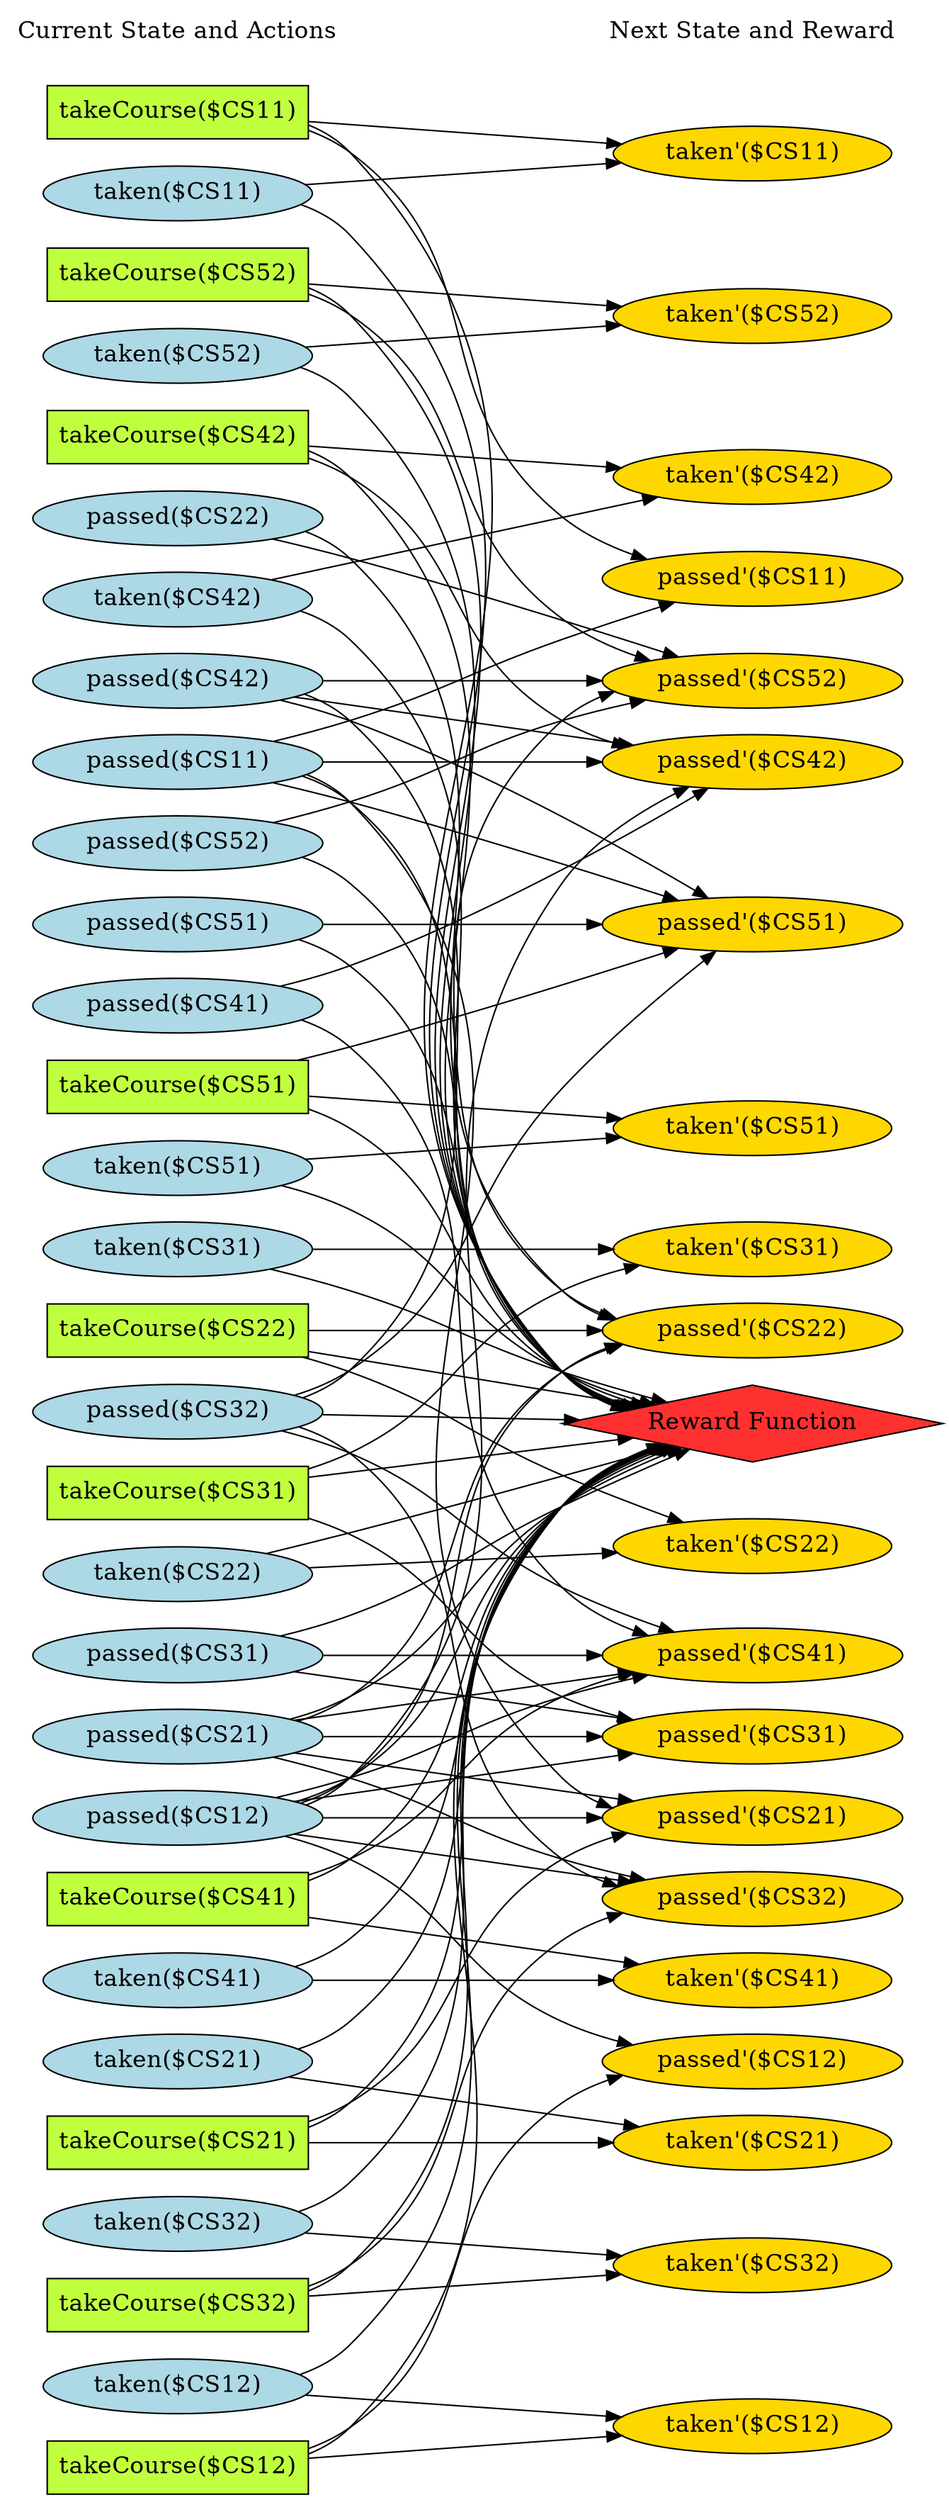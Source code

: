 digraph G {
	graph [bb="0,0,579,1667",
		fontname=Helvetica,
		fontsize=16,
		rankdir=LR,
		ranksep=2.00,
		ratio=auto,
		size=600
	];
	node [fontsize=16,
		label="\N"
	];
	{
		graph [rank=same];
		"taken($CS42)"		 [color=black,
			fillcolor=lightblue,
			height=0.51069,
			pos="90.5,1270",
			shape=ellipse,
			style=filled,
			width=2.082];
		"takeCourse($CS11)"		 [color=black,
			fillcolor=olivedrab1,
			height=0.5,
			pos="90.5,1595",
			shape=box,
			style=filled,
			width=1.9861];
		"takeCourse($CS51)"		 [color=black,
			fillcolor=olivedrab1,
			height=0.5,
			pos="90.5,941",
			shape=box,
			style=filled,
			width=1.9861];
		"taken($CS22)"		 [color=black,
			fillcolor=lightblue,
			height=0.51069,
			pos="90.5,616",
			shape=ellipse,
			style=filled,
			width=2.082];
		"takeCourse($CS31)"		 [color=black,
			fillcolor=olivedrab1,
			height=0.5,
			pos="90.5,670",
			shape=box,
			style=filled,
			width=1.9861];
		"passed($CS22)"		 [color=black,
			fillcolor=lightblue,
			height=0.51069,
			pos="90.5,1325",
			shape=ellipse,
			style=filled,
			width=2.2195];
		"passed($CS42)"		 [color=black,
			fillcolor=lightblue,
			height=0.51069,
			pos="90.5,1215",
			shape=ellipse,
			style=filled,
			width=2.2195];
		"taken($CS31)"		 [color=black,
			fillcolor=lightblue,
			height=0.51069,
			pos="90.5,832",
			shape=ellipse,
			style=filled,
			width=2.082];
		"passed($CS51)"		 [color=black,
			fillcolor=lightblue,
			height=0.51069,
			pos="90.5,1050",
			shape=ellipse,
			style=filled,
			width=2.2195];
		"taken($CS51)"		 [color=black,
			fillcolor=lightblue,
			height=0.51069,
			pos="90.5,887",
			shape=ellipse,
			style=filled,
			width=2.082];
		"takeCourse($CS12)"		 [color=black,
			fillcolor=olivedrab1,
			height=0.5,
			pos="90.5,18",
			shape=box,
			style=filled,
			width=1.9861];
		"takeCourse($CS52)"		 [color=black,
			fillcolor=olivedrab1,
			height=0.5,
			pos="90.5,1487",
			shape=box,
			style=filled,
			width=1.9861];
		"takeCourse($CS32)"		 [color=black,
			fillcolor=olivedrab1,
			height=0.5,
			pos="90.5,126",
			shape=box,
			style=filled,
			width=1.9861];
		"taken($CS11)"		 [color=black,
			fillcolor=lightblue,
			height=0.51069,
			pos="90.5,1541",
			shape=ellipse,
			style=filled,
			width=2.082];
		"passed($CS11)"		 [color=black,
			fillcolor=lightblue,
			height=0.51069,
			pos="90.5,1160",
			shape=ellipse,
			style=filled,
			width=2.2195];
		"passed($CS31)"		 [color=black,
			fillcolor=lightblue,
			height=0.51069,
			pos="90.5,561",
			shape=ellipse,
			style=filled,
			width=2.2195];
		"passed($CS52)"		 [color=black,
			fillcolor=lightblue,
			height=0.51069,
			pos="90.5,1105",
			shape=ellipse,
			style=filled,
			width=2.2195];
		"taken($CS52)"		 [color=black,
			fillcolor=lightblue,
			height=0.51069,
			pos="90.5,1433",
			shape=ellipse,
			style=filled,
			width=2.082];
		"Current State and Actions"		 [color=black,
			fillcolor=white,
			height=0.5,
			pos="90.5,1649",
			shape=plaintext,
			style=bold,
			width=2.5139];
		"takeCourse($CS41)"		 [color=black,
			fillcolor=olivedrab1,
			height=0.5,
			pos="90.5,397",
			shape=box,
			style=filled,
			width=1.9861];
		"taken($CS12)"		 [color=black,
			fillcolor=lightblue,
			height=0.51069,
			pos="90.5,72",
			shape=ellipse,
			style=filled,
			width=2.082];
		"takeCourse($CS21)"		 [color=black,
			fillcolor=olivedrab1,
			height=0.5,
			pos="90.5,234",
			shape=box,
			style=filled,
			width=1.9861];
		"taken($CS32)"		 [color=black,
			fillcolor=lightblue,
			height=0.51069,
			pos="90.5,180",
			shape=ellipse,
			style=filled,
			width=2.082];
		"passed($CS12)"		 [color=black,
			fillcolor=lightblue,
			height=0.51069,
			pos="90.5,451",
			shape=ellipse,
			style=filled,
			width=2.2195];
		"passed($CS32)"		 [color=black,
			fillcolor=lightblue,
			height=0.51069,
			pos="90.5,724",
			shape=ellipse,
			style=filled,
			width=2.2195];
		"passed($CS41)"		 [color=black,
			fillcolor=lightblue,
			height=0.51069,
			pos="90.5,995",
			shape=ellipse,
			style=filled,
			width=2.2195];
		"taken($CS41)"		 [color=black,
			fillcolor=lightblue,
			height=0.51069,
			pos="90.5,343",
			shape=ellipse,
			style=filled,
			width=2.082];
		"takeCourse($CS22)"		 [color=black,
			fillcolor=olivedrab1,
			height=0.5,
			pos="90.5,778",
			shape=box,
			style=filled,
			width=1.9861];
		"takeCourse($CS42)"		 [color=black,
			fillcolor=olivedrab1,
			height=0.5,
			pos="90.5,1379",
			shape=box,
			style=filled,
			width=1.9861];
		"taken($CS21)"		 [color=black,
			fillcolor=lightblue,
			height=0.51069,
			pos="90.5,288",
			shape=ellipse,
			style=filled,
			width=2.082];
		"passed($CS21)"		 [color=black,
			fillcolor=lightblue,
			height=0.51069,
			pos="90.5,506",
			shape=ellipse,
			style=filled,
			width=2.2195];
	}
	{
		graph [rank=same];
		"taken'($CS42)"		 [color=black,
			fillcolor=gold1,
			height=0.51069,
			pos="452,1364",
			shape=ellipse,
			style=filled,
			width=2.141];
		"taken'($CS22)"		 [color=black,
			fillcolor=gold1,
			height=0.51069,
			pos="452,651",
			shape=ellipse,
			style=filled,
			width=2.141];
		"passed'($CS42)"		 [color=black,
			fillcolor=gold1,
			height=0.51069,
			pos="452,1160",
			shape=ellipse,
			style=filled,
			width=2.2785];
		"taken'($CS41)"		 [color=black,
			fillcolor=gold1,
			height=0.51069,
			pos="452,351",
			shape=ellipse,
			style=filled,
			width=2.141];
		"Next State and Reward"		 [color=black,
			fillcolor=white,
			height=0.5,
			pos="452,1649",
			shape=plaintext,
			style=bold,
			width=2.25];
		"Reward Function"		 [color=black,
			fillcolor=firebrick1,
			height=0.72222,
			pos="452,715",
			shape=diamond,
			style=filled,
			width=3.5278];
		"passed'($CS22)"		 [color=black,
			fillcolor=gold1,
			height=0.51069,
			pos="452,777",
			shape=ellipse,
			style=filled,
			width=2.2785];
		"taken'($CS21)"		 [color=black,
			fillcolor=gold1,
			height=0.51069,
			pos="452,235",
			shape=ellipse,
			style=filled,
			width=2.141];
		"passed'($CS41)"		 [color=black,
			fillcolor=gold1,
			height=0.51069,
			pos="452,579",
			shape=ellipse,
			style=filled,
			width=2.2785];
		"taken'($CS52)"		 [color=black,
			fillcolor=gold1,
			height=0.51069,
			pos="452,1459",
			shape=ellipse,
			style=filled,
			width=2.141];
		"passed'($CS21)"		 [color=black,
			fillcolor=gold1,
			height=0.51069,
			pos="452,469",
			shape=ellipse,
			style=filled,
			width=2.2785];
		"taken'($CS32)"		 [color=black,
			fillcolor=gold1,
			height=0.51069,
			pos="452,152",
			shape=ellipse,
			style=filled,
			width=2.141];
		"taken'($CS12)"		 [color=black,
			fillcolor=gold1,
			height=0.51069,
			pos="452,44",
			shape=ellipse,
			style=filled,
			width=2.141];
		"passed'($CS52)"		 [color=black,
			fillcolor=gold1,
			height=0.51069,
			pos="452,1215",
			shape=ellipse,
			style=filled,
			width=2.2785];
		"taken'($CS51)"		 [color=black,
			fillcolor=gold1,
			height=0.51069,
			pos="452,914",
			shape=ellipse,
			style=filled,
			width=2.141];
		"passed'($CS12)"		 [color=black,
			fillcolor=gold1,
			height=0.51069,
			pos="452,292",
			shape=ellipse,
			style=filled,
			width=2.2785];
		"passed'($CS32)"		 [color=black,
			fillcolor=gold1,
			height=0.51069,
			pos="452,414",
			shape=ellipse,
			style=filled,
			width=2.2785];
		"taken'($CS31)"		 [color=black,
			fillcolor=gold1,
			height=0.51069,
			pos="452,832",
			shape=ellipse,
			style=filled,
			width=2.141];
		"taken'($CS11)"		 [color=black,
			fillcolor=gold1,
			height=0.51069,
			pos="452,1568",
			shape=ellipse,
			style=filled,
			width=2.141];
		"passed'($CS31)"		 [color=black,
			fillcolor=gold1,
			height=0.51069,
			pos="452,524",
			shape=ellipse,
			style=filled,
			width=2.2785];
		"passed'($CS51)"		 [color=black,
			fillcolor=gold1,
			height=0.51069,
			pos="452,1050",
			shape=ellipse,
			style=filled,
			width=2.2785];
		"passed'($CS11)"		 [color=black,
			fillcolor=gold1,
			height=0.51069,
			pos="452,1283",
			shape=ellipse,
			style=filled,
			width=2.2785];
	}
	"taken($CS42)" -> "taken'($CS42)"	 [color=black,
		pos="e,399.47,1350.5 142.63,1283.4 207.66,1300.4 319.88,1329.7 389.51,1347.9",
		style=solid];
	"taken($CS42)" -> "Reward Function"	 [pos="e,370.6,724.4 152.86,1259.7 163.29,1255.6 173.24,1249.9 181,1242 340.61,1079.4 162.79,909.99 325,750 335.02,740.12 347.56,732.98 \
360.83,727.82"];
	"takeCourse($CS11)" -> "Reward Function"	 [pos="e,367.94,723.95 162.06,1582.3 169.18,1578.6 175.72,1573.9 181,1568 426.08,1291.9 76.894,1023.3 325,750 334.06,740.02 345.69,732.79 \
358.22,727.56"];
	"takeCourse($CS11)" -> "taken'($CS11)"	 [color=black,
		pos="e,378.1,1573.5 162.1,1589.7 221.18,1585.3 305.57,1578.9 367.9,1574.2",
		style=solid];
	"takeCourse($CS11)" -> "passed'($CS11)"	 [color=black,
		pos="e,399.21,1297.2 162.31,1579 168.96,1576 175.33,1572.3 181,1568 277.08,1494.5 233.18,1415.8 325,1337 343.57,1321.1 367.54,1309.2 \
389.58,1300.8",
		style=solid];
	"takeCourse($CS51)" -> "Reward Function"	 [pos="e,381.62,726.62 162.08,923.87 168.71,921.04 175.13,917.78 181,914 262.58,861.52 242.85,801.57 325,750 339.09,741.15 355.44,734.5 \
371.6,729.52"];
	"takeCourse($CS51)" -> "taken'($CS51)"	 [color=black,
		pos="e,378.1,919.48 162.1,935.7 221.18,931.26 305.57,924.92 367.9,920.24",
		style=solid];
	"takeCourse($CS51)" -> "passed'($CS51)"	 [color=black,
		pos="e,402.23,1035.2 151.68,959.14 161.48,962.1 171.52,965.13 181,968 253.83,990.05 337.68,1015.5 392.37,1032.2",
		style=solid];
	"taken($CS22)" -> "taken'($CS22)"	 [color=black,
		pos="e,380.19,644.11 160.39,622.71 220.16,628.53 306.77,636.96 369.88,643.1",
		style=solid];
	"taken($CS22)" -> "Reward Function"	 [pos="e,397.21,700.19 141.11,629.66 205.18,647.31 316.8,678.04 387.15,697.42"];
	"takeCourse($CS31)" -> "Reward Function"	 [pos="e,372.76,705.21 162.1,678.84 219.53,686.03 300.89,696.21 362.64,703.94"];
	"takeCourse($CS31)" -> "taken'($CS31)"	 [color=black,
		pos="e,385.21,822.8 160.38,688.1 167.48,690.76 174.48,693.72 181,697 252.23,732.83 252.49,770.84 325,804 340.67,811.17 358.3,816.55 375.29,\
820.58",
		style=solid];
	"takeCourse($CS31)" -> "passed'($CS31)"	 [color=black,
		pos="e,383.96,534.42 158.71,651.9 166.34,649.21 173.91,646.24 181,643 249.87,611.56 255.01,580.86 325,552 340.35,545.67 357.38,540.66 \
373.82,536.73",
		style=solid];
	"passed($CS22)" -> "passed'($CS22)"	 [color=black,
		pos="e,372.13,781.3 154.7,1313.9 164.46,1309.9 173.7,1304.4 181,1297 340.61,1134.4 158.66,960.7 325,805 335.5,795.17 348.66,788.51 362.48,\
784.05",
		style=solid];
	"passed($CS22)" -> "passed'($CS52)"	 [color=black,
		pos="e,402.78,1229.8 139.24,1310.4 204.82,1290.3 322.64,1254.3 393.15,1232.7",
		style=solid];
	"passed($CS42)" -> "passed'($CS42)"	 [color=black,
		pos="e,383.65,1170.3 157.44,1204.9 218.43,1195.6 309.13,1181.7 373.55,1171.8",
		style=solid];
	"passed($CS42)" -> "Reward Function"	 [pos="e,371.22,724.61 154.49,1203.7 164.27,1199.7 173.58,1194.3 181,1187 326.69,1043.5 177.02,891.14 325,750 335.35,740.13 348.22,733 \
361.77,727.86"];
	"passed($CS42)" -> "passed'($CS52)"	 [color=black,
		pos="e,369.68,1215 170.84,1215 226.53,1215 301.15,1215 359.38,1215",
		style=solid];
	"passed($CS42)" -> "passed'($CS51)"	 [color=black,
		pos="e,421.4,1067.1 142.2,1200.8 155.01,1196.7 168.63,1192 181,1187 266.2,1152.3 361.08,1101 412.6,1072.1",
		style=solid];
	"taken($CS31)" -> "Reward Function"	 [pos="e,394.84,729.39 140.01,818.06 153.36,814.04 167.79,809.51 181,805 245.84,782.87 259.92,771.41 325,750 344.37,743.63 365.66,737.42 \
385.14,732.04"];
	"taken($CS31)" -> "taken'($CS31)"	 [color=black,
		pos="e,374.88,832 165.55,832 223.36,832 303.78,832 364.54,832",
		style=solid];
	"passed($CS51)" -> "Reward Function"	 [pos="e,375.28,725.45 152.1,1038.2 162.48,1034.2 172.61,1029 181,1022 286.19,934.56 218.42,835.73 325,750 336.83,740.49 351.07,733.55 \
365.66,728.51"];
	"passed($CS51)" -> "passed'($CS51)"	 [color=black,
		pos="e,369.68,1050 170.84,1050 226.53,1050 301.15,1050 359.38,1050",
		style=solid];
	"taken($CS51)" -> "Reward Function"	 [pos="e,387.11,727.77 143.82,873.95 156.34,869.93 169.42,864.96 181,859 252.36,822.25 253.06,785.59 325,750 341.31,741.93 359.76,735.48 \
377.41,730.43"];
	"taken($CS51)" -> "taken'($CS51)"	 [color=black,
		pos="e,378.27,908.54 162.53,892.33 221.65,896.77 305.9,903.1 368.1,907.77",
		style=solid];
	"takeCourse($CS12)" -> "Reward Function"	 [pos="e,371.61,705.32 162.22,31.227 169.22,34.795 175.69,39.304 181,45 377.82,255.96 127.4,467.77 325,678 335.09,688.73 348.1,696.4 361.93,\
701.87"];
	"takeCourse($CS12)" -> "taken'($CS12)"	 [color=black,
		pos="e,378.1,38.728 162.1,23.106 221.18,27.378 305.57,33.482 367.9,37.99",
		style=solid];
	"takeCourse($CS12)" -> "passed'($CS12)"	 [color=black,
		pos="e,377.44,284.13 162.18,34.12 168.86,37.149 175.27,40.741 181,45 273.91,114.03 230.08,195.76 325,262 337.63,270.82 352.52,277.06 \
367.56,281.48",
		style=solid];
	"takeCourse($CS52)" -> "Reward Function"	 [pos="e,368.51,724.06 162.35,1473.9 169.33,1470.3 175.75,1465.8 181,1460 397.86,1222 105.53,985.59 325,750 334.34,739.97 346.28,732.73 \
359.07,727.51"];
	"takeCourse($CS52)" -> "taken'($CS52)"	 [color=black,
		pos="e,378.41,1464.7 162.1,1481.5 221.27,1476.9 305.85,1470.3 368.21,1465.4",
		style=solid];
	"takeCourse($CS52)" -> "passed'($CS52)"	 [color=black,
		pos="e,388.61,1226.8 162.06,1470.7 168.76,1467.7 175.21,1464.2 181,1460 271.03,1395.1 235.68,1321.9 325,1256 340.85,1244.3 360.18,1235.9 \
378.9,1229.8",
		style=solid];
	"takeCourse($CS32)" -> "Reward Function"	 [pos="e,372.67,705.14 162.41,139.68 169.29,143.17 175.67,147.54 181,153 349.91,326.24 155.45,505.39 325,678 335.45,688.64 348.78,696.26 \
362.85,701.7"];
	"takeCourse($CS32)" -> "taken'($CS32)"	 [color=black,
		pos="e,378.1,146.73 162.1,131.11 221.18,135.38 305.57,141.48 367.9,145.99",
		style=solid];
	"takeCourse($CS32)" -> "passed'($CS32)"	 [color=black,
		pos="e,382.79,403.99 162.26,142.02 168.92,145.07 175.3,148.69 181,153 275.71,224.59 229.76,307.11 325,378 339.03,388.45 356.01,395.87 \
372.89,401.13",
		style=solid];
	"taken($CS11)" -> "Reward Function"	 [pos="e,368.38,723.94 154.85,1531.4 164.71,1527.4 173.95,1521.8 181,1514 411.95,1257 91.227,1004.4 325,750 334.27,739.91 346.17,732.63 \
358.95,727.4"];
	"taken($CS11)" -> "taken'($CS11)"	 [color=black,
		pos="e,378.27,1562.5 162.53,1546.3 221.65,1550.8 305.9,1557.1 368.1,1561.8",
		style=solid];
	"passed($CS11)" -> "passed'($CS42)"	 [color=black,
		pos="e,369.68,1160 170.84,1160 226.53,1160 301.15,1160 359.38,1160",
		style=solid];
	"passed($CS11)" -> "passed'($CS22)"	 [color=black,
		pos="e,373.54,782.46 152.98,1148.5 163.16,1144.5 172.99,1139.2 181,1132 299.38,1026.1 202.26,905.75 325,805 336.19,795.82 349.75,789.48 \
363.78,785.15",
		style=solid];
	"passed($CS11)" -> "passed'($CS21)"	 [color=black,
		pos="e,371.58,472.73 155.55,1149.1 165.09,1145.1 174.04,1139.5 181,1132 377.26,919.33 119.93,701.18 325,497 335.19,486.85 348.2,480.03 \
361.96,475.51",
		style=solid];
	"passed($CS11)" -> "passed'($CS51)"	 [color=black,
		pos="e,402.78,1064.8 139.24,1145.4 204.82,1125.3 322.64,1089.3 393.15,1067.7",
		style=solid];
	"passed($CS11)" -> "passed'($CS11)"	 [color=black,
		pos="e,403.57,1268.1 139.97,1174.6 153.31,1178.8 167.76,1183.4 181,1188 245.64,1210.2 260.49,1219.4 325,1242 347.41,1249.8 372.22,1258 \
393.87,1265",
		style=solid];
	"passed($CS31)" -> "Reward Function"	 [pos="e,392.12,701.23 143.44,574.83 155.97,578.83 169.15,583.59 181,589 249.44,620.25 256.29,647.35 325,678 343.08,686.07 363.4,692.92 \
382.36,698.45"];
	"passed($CS31)" -> "passed'($CS41)"	 [color=black,
		pos="e,371.83,575.04 168.62,564.86 225.28,567.7 302.39,571.56 361.72,574.53",
		style=solid];
	"passed($CS31)" -> "passed'($CS31)"	 [color=black,
		pos="e,377.26,531.59 163.82,553.56 222.57,547.51 305.51,538.97 367.16,532.63",
		style=solid];
	"passed($CS52)" -> "Reward Function"	 [pos="e,373.7,725.03 152.98,1093.5 163.16,1089.5 172.99,1084.2 181,1077 299.38,971.15 204.93,853.93 325,750 336.16,740.34 349.77,733.33 \
363.88,728.25"];
	"passed($CS52)" -> "passed'($CS52)"	 [color=black,
		pos="e,389.35,1203.1 139.97,1119.6 153.31,1123.8 167.76,1128.4 181,1133 245.64,1155.2 259.48,1167.5 325,1187 342.49,1192.2 361.6,1196.9 \
379.53,1200.9",
		style=solid];
	"taken($CS52)" -> "Reward Function"	 [pos="e,368.99,724.1 154.65,1423.3 164.54,1419.3 173.83,1413.7 181,1406 383.8,1187 119.8,966.78 325,750 334.48,739.98 346.56,732.75 359.47,\
727.54"];
	"taken($CS52)" -> "taken'($CS52)"	 [color=black,
		pos="e,377.96,1453.7 162.53,1438.1 221.55,1442.4 305.62,1448.5 367.79,1453",
		style=solid];
	"Current State and Actions" -> "Next State and Reward"	 [color=black,
		pos="e,370.92,1649 181.29,1649 236.11,1649 305.97,1649 360.86,1649",
		style=invis];
	"takeCourse($CS41)" -> "taken'($CS41)"	 [color=black,
		pos="e,383.61,359.62 162.1,387.97 222.92,380.18 310.58,368.97 373.36,360.93",
		style=solid];
	"takeCourse($CS41)" -> "Reward Function"	 [pos="e,378.76,703.93 162.05,412.5 168.83,415.65 175.29,419.44 181,424 282.39,504.99 223.31,597.38 325,678 337.8,688.15 353.3,695.51 368.99,\
700.86"];
	"takeCourse($CS41)" -> "passed'($CS41)"	 [color=black,
		pos="e,380.5,569.85 162.08,415.11 168.63,417.73 175.04,420.68 181,424 255.56,465.5 248.95,512.3 325,551 339.01,558.13 354.8,563.45 370.34,\
567.43",
		style=solid];
	"taken($CS12)" -> "Reward Function"	 [pos="e,372.12,705.25 154.47,81.902 164.38,85.858 173.73,91.359 181,99 363.83,291.06 141.46,486.61 325,678 335.26,688.7 348.43,696.35 \
362.37,701.81"];
	"taken($CS12)" -> "taken'($CS12)"	 [color=black,
		pos="e,378.41,49.654 162.1,66.502 221.27,61.893 305.85,55.305 368.21,50.448",
		style=solid];
	"takeCourse($CS21)" -> "Reward Function"	 [pos="e,374.25,704.84 162.06,248.03 169,251.46 175.5,255.71 181,261 322.36,396.88 183.14,542.64 325,678 336.1,688.59 350.06,696.16 364.62,\
701.58"];
	"takeCourse($CS21)" -> "taken'($CS21)"	 [color=black,
		pos="e,374.66,234.79 162.1,234.2 220.11,234.36 302.54,234.59 364.51,234.76",
		style=solid];
	"takeCourse($CS21)" -> "passed'($CS21)"	 [color=black,
		pos="e,377.44,461.32 162.27,250.85 168.85,253.73 175.22,257.09 181,261 265.87,318.38 238.06,386.81 325,441 337.87,449.02 352.74,454.76 \
367.66,458.86",
		style=solid];
	"taken($CS32)" -> "Reward Function"	 [pos="e,373.27,704.97 153.68,190.05 163.79,193.98 173.41,199.44 181,207 336.07,361.5 169.36,524.08 325,678 335.77,688.65 349.44,696.27 \
363.77,701.7"];
	"taken($CS32)" -> "taken'($CS32)"	 [color=black,
		pos="e,378.41,157.65 162.1,174.5 221.27,169.89 305.85,163.31 368.21,158.45",
		style=solid];
	"passed($CS12)" -> "passed'($CS42)"	 [color=black,
		pos="e,411.9,1143.8 155.46,461.97 165.02,466.01 173.99,471.51 181,479 367.73,678.66 167.88,853.29 325,1077 344.33,1104.5 375.95,1125.3 \
402.68,1139.2",
		style=solid];
	"passed($CS12)" -> "Reward Function"	 [pos="e,381.58,703.35 149.93,463.32 160.87,467.23 171.75,472.34 181,479 269.61,542.77 235.83,615.01 325,678 338.93,687.84 355.48,695.09 \
371.93,700.42"];
	"passed($CS12)" -> "passed'($CS22)"	 [color=black,
		pos="e,373.82,771.4 152.09,462.86 162.48,466.8 172.61,472.03 181,479 285.95,566.11 216.15,667.81 325,750 336.46,758.65 350.09,764.66 \
364.09,768.81",
		style=solid];
	"passed($CS12)" -> "passed'($CS41)"	 [color=black,
		pos="e,386.37,567.81 141.71,465.15 154.65,469.22 168.47,473.94 181,479 247.36,505.77 257.57,527.06 325,551 341.33,556.8 359.29,561.65 \
376.4,565.59",
		style=solid];
	"passed($CS12)" -> "passed'($CS21)"	 [color=black,
		pos="e,371.83,465.04 168.62,454.86 225.28,457.7 302.39,461.56 361.72,464.53",
		style=solid];
	"passed($CS12)" -> "passed'($CS12)"	 [color=black,
		pos="e,387.65,303.42 146.02,437.53 157.82,433.8 170.04,429.29 181,424 251.16,390.11 254.1,356.33 325,324 341.55,316.45 360.16,310.49 \
377.9,305.86",
		style=solid];
	"passed($CS12)" -> "passed'($CS32)"	 [color=black,
		pos="e,377.26,421.59 163.82,443.56 222.57,437.51 305.51,428.97 367.16,422.63",
		style=solid];
	"passed($CS12)" -> "passed'($CS31)"	 [color=black,
		pos="e,390.65,511.74 150.86,463.05 213.94,475.86 313.61,496.1 380.6,509.7",
		style=solid];
	"passed($CS32)" -> "Reward Function"	 [pos="e,338.61,717.81 169.95,722.04 216.34,720.87 276.09,719.38 328.56,718.07"];
	"passed($CS32)" -> "passed'($CS41)"	 [color=black,
		pos="e,404.38,594.08 143.15,710.11 155.69,706.28 168.95,701.83 181,697 247.61,670.31 259.08,652.35 325,624 347.49,614.33 372.82,604.99 \
394.84,597.36",
		style=solid];
	"passed($CS32)" -> "passed'($CS52)"	 [color=black,
		pos="e,372.42,1210.4 155.38,734.92 164.83,738.77 173.79,743.98 181,751 327.17,893.41 173.64,1050.1 325,1187 335.67,1196.6 348.91,1203.2 \
362.76,1207.6",
		style=solid];
	"passed($CS32)" -> "passed'($CS32)"	 [color=black,
		pos="e,374.65,420.37 152.86,712.35 162.94,708.58 172.76,703.59 181,697 282.62,615.68 220.42,519.49 325,442 336.7,433.33 350.59,427.26 \
364.79,423.02",
		style=solid];
	"passed($CS32)" -> "passed'($CS51)"	 [color=black,
		pos="e,427.88,1032.4 150.75,736.1 161.38,739.84 171.94,744.7 181,751 267.99,811.49 252.54,863.69 325,941 354.81,972.8 393.18,1004.9 419.71,\
1026",
		style=solid];
	"passed($CS41)" -> "passed'($CS42)"	 [color=black,
		pos="e,421.4,1142.9 142.2,1009.2 155.01,1013.3 168.63,1018 181,1023 266.2,1057.7 361.08,1109 412.6,1137.9",
		style=solid];
	"passed($CS41)" -> "passed'($CS41)"	 [color=black,
		pos="e,387.74,590.57 154.46,983.77 164.13,979.96 173.41,974.85 181,968 304.1,857.02 204.71,738.03 325,624 339.71,610.06 359.03,600.39 \
378.11,593.7",
		style=solid];
	"taken($CS41)" -> "taken'($CS41)"	 [color=black,
		pos="e,375.19,349.31 165.55,344.65 223.46,345.94 304.05,347.73 364.84,349.08",
		style=solid];
	"taken($CS41)" -> "Reward Function"	 [pos="e,376.8,704.33 151.91,353.61 162.43,357.49 172.65,362.78 181,370 295.28,468.87 210.36,579.55 325,678 337.1,688.39 352,695.87 367.27,\
701.25"];
	"takeCourse($CS22)" -> "taken'($CS22)"	 [color=black,
		pos="e,389.94,662.07 155.98,759.94 164.47,757.16 173,754.15 181,751 247.38,724.83 257.78,703.94 325,680 342.48,673.77 361.82,668.54 379.99,\
664.32",
		style=solid];
	"takeCourse($CS22)" -> "Reward Function"	 [pos="e,383,726.92 162.1,765.63 222.85,754.98 310.38,739.64 373.15,728.64"];
	"takeCourse($CS22)" -> "passed'($CS22)"	 [color=black,
		pos="e,369.89,777.23 162.1,777.8 218.66,777.65 298.42,777.42 359.82,777.25",
		style=solid];
	"takeCourse($CS42)" -> "taken'($CS42)"	 [color=black,
		pos="e,375.92,1367.1 162.1,1376.1 220.5,1373.6 303.64,1370.1 365.75,1367.6",
		style=solid];
	"takeCourse($CS42)" -> "passed'($CS42)"	 [color=black,
		pos="e,378.07,1168.1 162.08,1361.9 168.71,1359 175.13,1355.8 181,1352 262.58,1299.5 241.53,1237.4 325,1188 338.13,1180.2 353.19,1174.6 \
368.22,1170.5",
		style=solid];
	"takeCourse($CS42)" -> "Reward Function"	 [pos="e,369.49,724.16 162.15,1365.7 169.17,1362.2 175.65,1357.7 181,1352 369.79,1151.9 134.02,948.01 325,750 334.64,740.01 346.86,732.79 \
359.89,727.59"];
	"taken($CS21)" -> "Reward Function"	 [pos="e,375.31,704.61 151.81,298.77 162.46,302.81 172.76,308.36 181,316 307.96,433.73 197.01,561.39 325,678 336.47,688.45 350.76,695.96 \
365.54,701.36"];
	"taken($CS21)" -> "taken'($CS21)"	 [color=black,
		pos="e,385.92,244.59 155.36,278.59 217.03,269.49 310.43,255.72 375.69,246.1",
		style=solid];
	"passed($CS21)" -> "Reward Function"	 [pos="e,385.63,702.44 147.73,519.03 159.19,522.92 170.83,527.85 181,534 258.43,580.87 247.16,631.81 325,678 340.55,687.23 358.56,694.29 \
376.01,699.64"];
	"passed($CS21)" -> "passed'($CS22)"	 [color=black,
		pos="e,375.21,770.53 150.61,518.21 161.36,522.13 172.01,527.26 181,534 273.34,603.18 229.58,685.14 325,750 337.03,758.17 351.07,763.94 \
365.33,767.99",
		style=solid];
	"passed($CS21)" -> "passed'($CS41)"	 [color=black,
		pos="e,390.65,566.74 150.86,518.05 213.94,530.86 313.61,551.1 380.6,564.7",
		style=solid];
	"passed($CS21)" -> "passed'($CS21)"	 [color=black,
		pos="e,377.26,476.59 163.82,498.56 222.57,492.51 305.51,483.97 367.16,477.63",
		style=solid];
	"passed($CS21)" -> "passed'($CS32)"	 [color=black,
		pos="e,391.89,426.51 140.97,491.69 188.1,478.23 261.15,457.83 325,442 343.44,437.43 363.48,432.81 382.04,428.69",
		style=solid];
	"passed($CS21)" -> "passed'($CS31)"	 [color=black,
		pos="e,371.83,520.04 168.62,509.86 225.28,512.7 302.39,516.56 361.72,519.53",
		style=solid];
}
